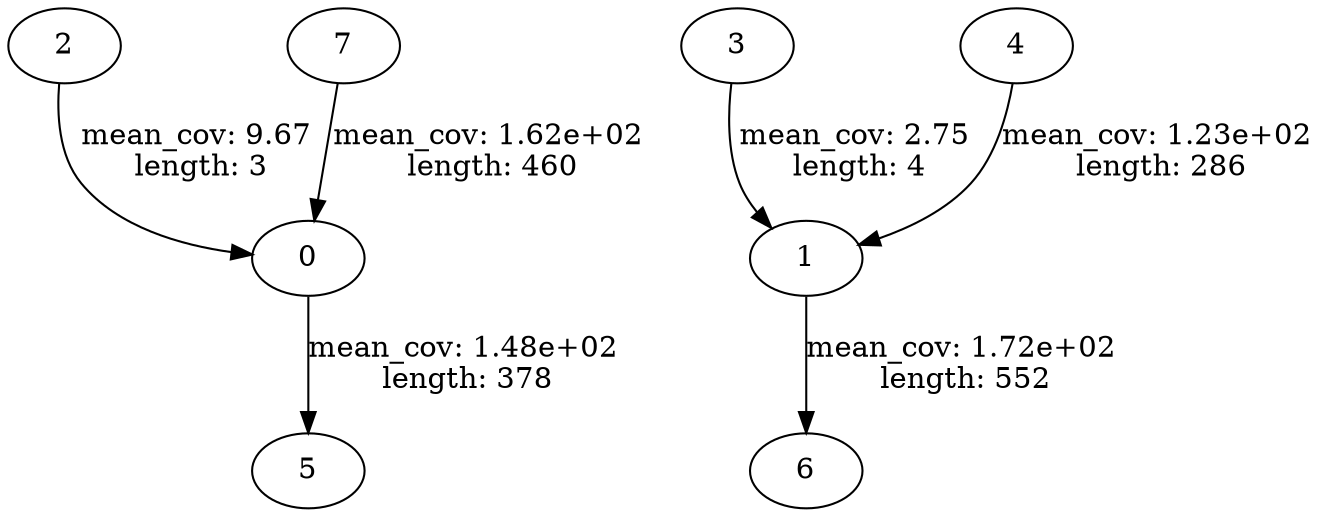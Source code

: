strict digraph "" {
	0 -> 5	 [label="mean_cov: 1.48e+02
 length: 378",
		length=378,
		mean_cov=148.0978835978836];
	1 -> 6	 [label="mean_cov: 1.72e+02
 length: 552",
		length=552,
		mean_cov=172.3586956521739];
	2 -> 0	 [label="mean_cov: 9.67
 length: 3",
		length=3,
		mean_cov=9.666666666666666];
	3 -> 1	 [label="mean_cov: 2.75
 length: 4",
		length=4,
		mean_cov=2.75];
	4 -> 1	 [label="mean_cov: 1.23e+02
 length: 286",
		length=286,
		mean_cov=123.48251748251748];
	7 -> 0	 [label="mean_cov: 1.62e+02
 length: 460",
		length=460,
		mean_cov=161.90652173913043];
}
